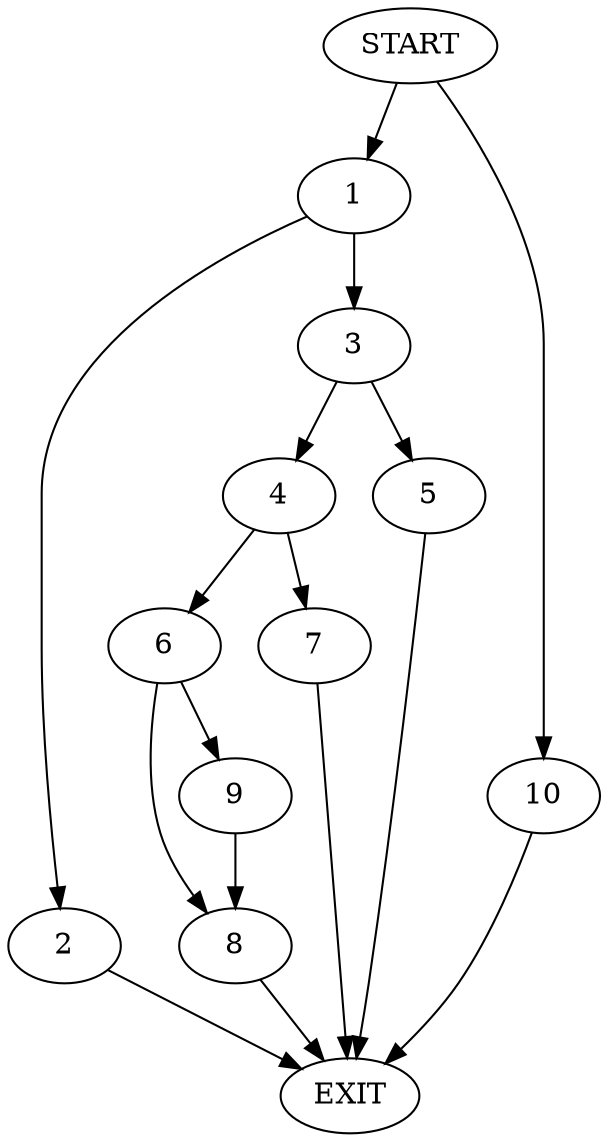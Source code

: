 digraph {
0 [label="START"]
11 [label="EXIT"]
0 -> 1
1 -> 2
1 -> 3
2 -> 11
3 -> 4
3 -> 5
5 -> 11
4 -> 6
4 -> 7
6 -> 8
6 -> 9
7 -> 11
9 -> 8
8 -> 11
0 -> 10
10 -> 11
}
